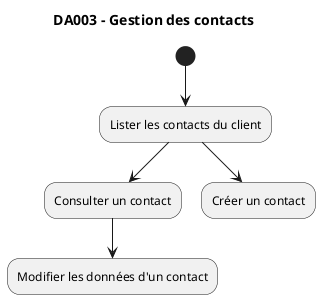 @startuml
title DA003 - Gestion des contacts

(*) --> "Lister les contacts du client" as listClient

listClient --> "Consulter un contact" as consulter
listClient --> "Créer un contact" as creer_contact

consulter --> "Modifier les données d'un contact" as modifier

@enduml
